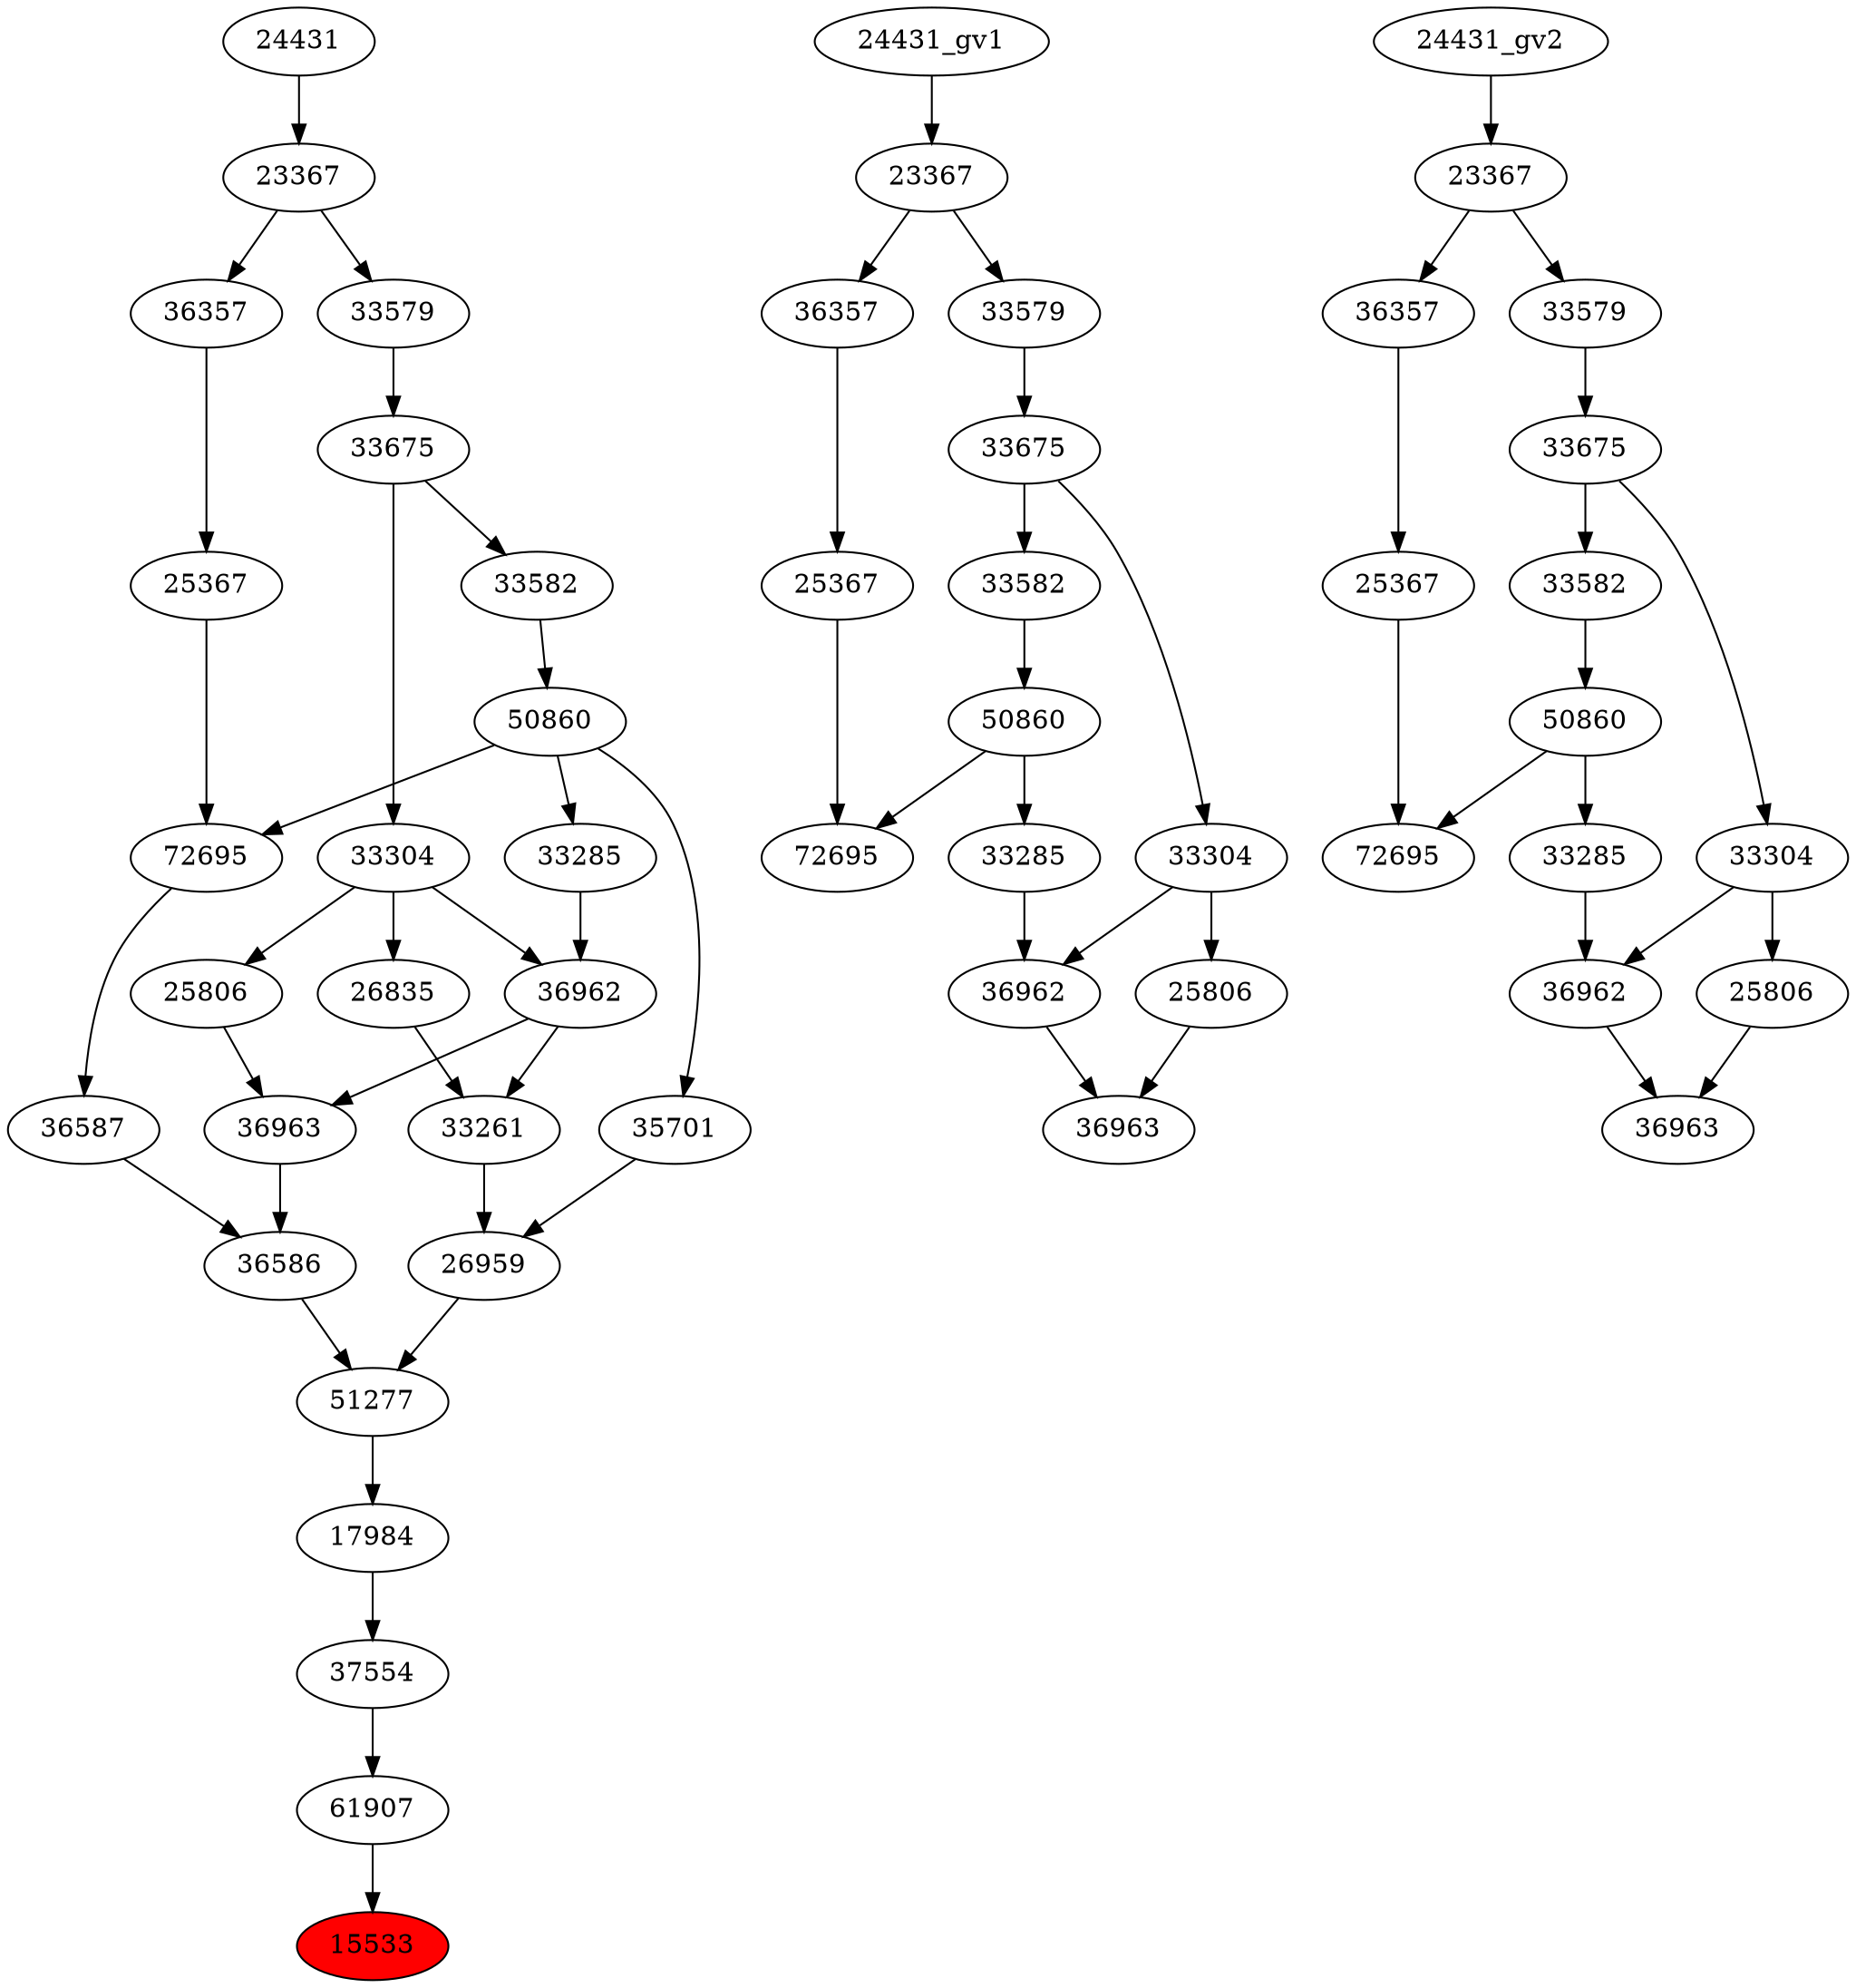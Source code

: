 strict digraph root {
	node [label="\N"];
	{
		node [fillcolor="",
			label="\N",
			style=""
		];
		15533		 [fillcolor=red,
			label=15533,
			style=filled];
		61907		 [label=61907];
		61907 -> 15533;
		37554		 [label=37554];
		37554 -> 61907;
		17984		 [label=17984];
		17984 -> 37554;
		51277		 [label=51277];
		51277 -> 17984;
		36586		 [label=36586];
		36586 -> 51277;
		26959		 [label=26959];
		26959 -> 51277;
		36587		 [label=36587];
		36587 -> 36586;
		36963		 [label=36963];
		36963 -> 36586;
		35701		 [label=35701];
		35701 -> 26959;
		33261		 [label=33261];
		33261 -> 26959;
		72695		 [label=72695];
		72695 -> 36587;
		36962		 [label=36962];
		36962 -> 36963;
		36962 -> 33261;
		25806		 [label=25806];
		25806 -> 36963;
		50860		 [label=50860];
		50860 -> 35701;
		50860 -> 72695;
		33285		 [label=33285];
		50860 -> 33285;
		26835		 [label=26835];
		26835 -> 33261;
		25367		 [label=25367];
		25367 -> 72695;
		33285 -> 36962;
		33304		 [label=33304];
		33304 -> 36962;
		33304 -> 25806;
		33304 -> 26835;
		33582		 [label=33582];
		33582 -> 50860;
		36357		 [label=36357];
		36357 -> 25367;
		33675		 [label=33675];
		33675 -> 33304;
		33675 -> 33582;
		23367		 [label=23367];
		23367 -> 36357;
		33579		 [label=33579];
		23367 -> 33579;
		33579 -> 33675;
		24431		 [label=24431];
		24431 -> 23367;
	}
	{
		node [label="\N"];
		"36963_gv1"		 [label=36963];
		"36962_gv1"		 [label=36962];
		"36962_gv1" -> "36963_gv1";
		"25806_gv1"		 [label=25806];
		"25806_gv1" -> "36963_gv1";
		"72695_gv1"		 [label=72695];
		"50860_gv1"		 [label=50860];
		"50860_gv1" -> "72695_gv1";
		"33285_gv1"		 [label=33285];
		"50860_gv1" -> "33285_gv1";
		"25367_gv1"		 [label=25367];
		"25367_gv1" -> "72695_gv1";
		"33285_gv1" -> "36962_gv1";
		"33304_gv1"		 [label=33304];
		"33304_gv1" -> "36962_gv1";
		"33304_gv1" -> "25806_gv1";
		"33582_gv1"		 [label=33582];
		"33582_gv1" -> "50860_gv1";
		"36357_gv1"		 [label=36357];
		"36357_gv1" -> "25367_gv1";
		"33675_gv1"		 [label=33675];
		"33675_gv1" -> "33304_gv1";
		"33675_gv1" -> "33582_gv1";
		"23367_gv1"		 [label=23367];
		"23367_gv1" -> "36357_gv1";
		"33579_gv1"		 [label=33579];
		"23367_gv1" -> "33579_gv1";
		"33579_gv1" -> "33675_gv1";
		"24431_gv1" -> "23367_gv1";
	}
	{
		node [label="\N"];
		"36963_gv2"		 [label=36963];
		"36962_gv2"		 [label=36962];
		"36962_gv2" -> "36963_gv2";
		"25806_gv2"		 [label=25806];
		"25806_gv2" -> "36963_gv2";
		"72695_gv2"		 [label=72695];
		"50860_gv2"		 [label=50860];
		"50860_gv2" -> "72695_gv2";
		"33285_gv2"		 [label=33285];
		"50860_gv2" -> "33285_gv2";
		"25367_gv2"		 [label=25367];
		"25367_gv2" -> "72695_gv2";
		"33285_gv2" -> "36962_gv2";
		"33304_gv2"		 [label=33304];
		"33304_gv2" -> "36962_gv2";
		"33304_gv2" -> "25806_gv2";
		"33582_gv2"		 [label=33582];
		"33582_gv2" -> "50860_gv2";
		"36357_gv2"		 [label=36357];
		"36357_gv2" -> "25367_gv2";
		"33675_gv2"		 [label=33675];
		"33675_gv2" -> "33304_gv2";
		"33675_gv2" -> "33582_gv2";
		"23367_gv2"		 [label=23367];
		"23367_gv2" -> "36357_gv2";
		"33579_gv2"		 [label=33579];
		"23367_gv2" -> "33579_gv2";
		"33579_gv2" -> "33675_gv2";
		"24431_gv2" -> "23367_gv2";
	}
}
